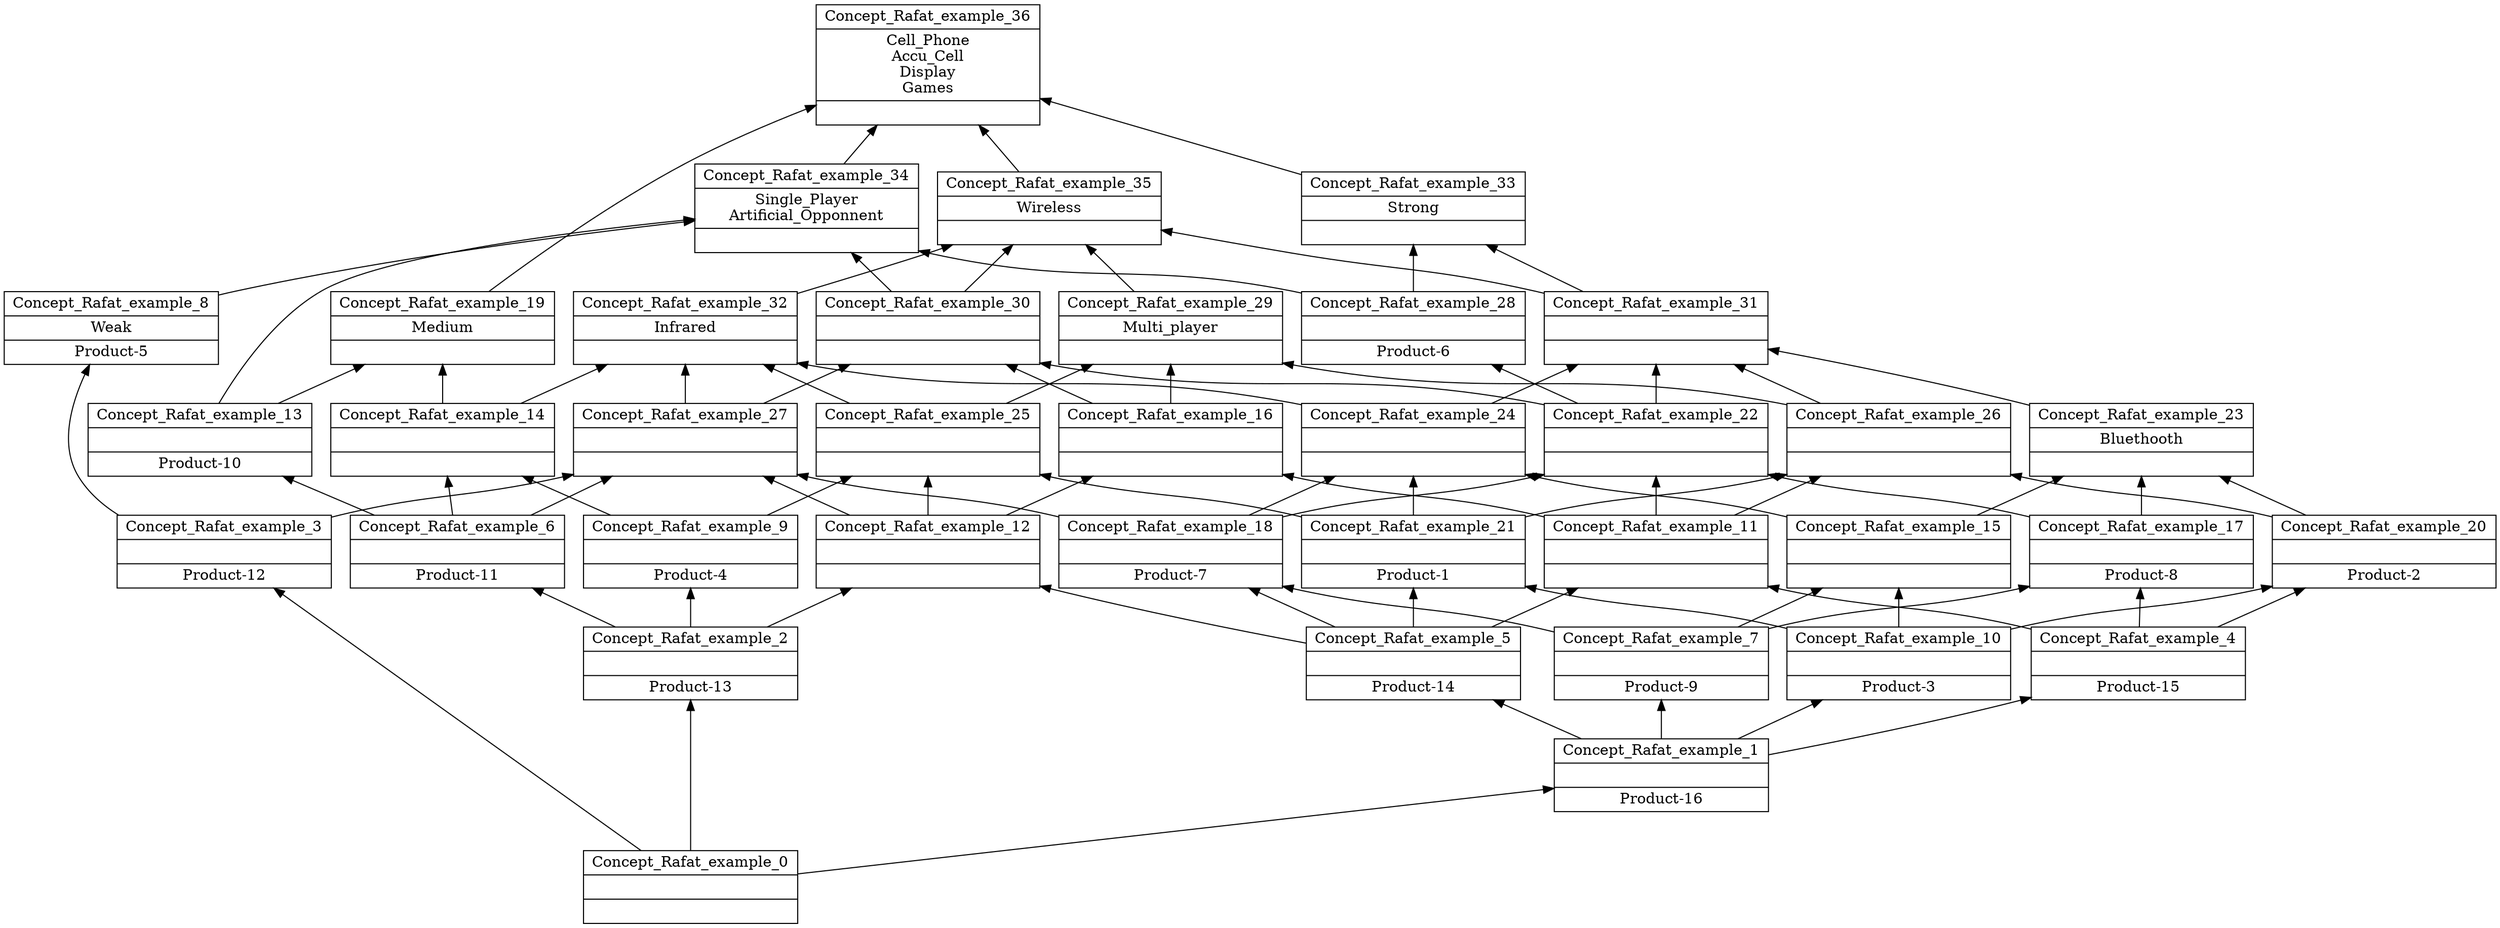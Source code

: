 digraph G { 
	rankdir=BT;
subgraph Rafat_example { 
label="Rafat_example";
1 [shape=record,label="{Concept_Rafat_example_36|Cell_Phone\nAccu_Cell\nDisplay\nGames\n|}"];
2 [shape=record,label="{Concept_Rafat_example_35|Wireless\n|}"];
3 [shape=record,label="{Concept_Rafat_example_32|Infrared\n|}"];
4 [shape=record,label="{Concept_Rafat_example_15||}"];
5 [shape=record,label="{Concept_Rafat_example_23|Bluethooth\n|}"];
6 [shape=record,label="{Concept_Rafat_example_24||}"];
7 [shape=record,label="{Concept_Rafat_example_31||}"];
8 [shape=record,label="{Concept_Rafat_example_33|Strong\n|}"];
9 [shape=record,label="{Concept_Rafat_example_0||}"];
10 [shape=record,label="{Concept_Rafat_example_14||}"];
11 [shape=record,label="{Concept_Rafat_example_19|Medium\n|}"];
12 [shape=record,label="{Concept_Rafat_example_3||Product-12\n}"];
13 [shape=record,label="{Concept_Rafat_example_8|Weak\n|Product-5\n}"];
14 [shape=record,label="{Concept_Rafat_example_10||Product-3\n}"];
15 [shape=record,label="{Concept_Rafat_example_21||Product-1\n}"];
16 [shape=record,label="{Concept_Rafat_example_9||Product-4\n}"];
17 [shape=record,label="{Concept_Rafat_example_25||}"];
18 [shape=record,label="{Concept_Rafat_example_20||Product-2\n}"];
19 [shape=record,label="{Concept_Rafat_example_26||}"];
20 [shape=record,label="{Concept_Rafat_example_29|Multi_player\n|}"];
21 [shape=record,label="{Concept_Rafat_example_2||Product-13\n}"];
22 [shape=record,label="{Concept_Rafat_example_6||Product-11\n}"];
23 [shape=record,label="{Concept_Rafat_example_13||Product-10\n}"];
24 [shape=record,label="{Concept_Rafat_example_1||Product-16\n}"];
25 [shape=record,label="{Concept_Rafat_example_5||Product-14\n}"];
26 [shape=record,label="{Concept_Rafat_example_7||Product-9\n}"];
27 [shape=record,label="{Concept_Rafat_example_18||Product-7\n}"];
28 [shape=record,label="{Concept_Rafat_example_12||}"];
29 [shape=record,label="{Concept_Rafat_example_27||}"];
30 [shape=record,label="{Concept_Rafat_example_4||Product-15\n}"];
31 [shape=record,label="{Concept_Rafat_example_17||Product-8\n}"];
32 [shape=record,label="{Concept_Rafat_example_11||}"];
33 [shape=record,label="{Concept_Rafat_example_22||}"];
34 [shape=record,label="{Concept_Rafat_example_16||}"];
35 [shape=record,label="{Concept_Rafat_example_30||}"];
36 [shape=record,label="{Concept_Rafat_example_28||Product-6\n}"];
37 [shape=record,label="{Concept_Rafat_example_34|Single_Player\nArtificial_Opponnent\n|}"];
	11 -> 1
	37 -> 1
	2 -> 1
	8 -> 1
	3 -> 2
	35 -> 2
	7 -> 2
	20 -> 2
	6 -> 3
	17 -> 3
	10 -> 3
	29 -> 3
	14 -> 4
	26 -> 4
	18 -> 5
	4 -> 5
	31 -> 5
	15 -> 6
	4 -> 6
	27 -> 6
	6 -> 7
	33 -> 7
	5 -> 7
	19 -> 7
	7 -> 8
	36 -> 8
	16 -> 10
	22 -> 10
	10 -> 11
	23 -> 11
	9 -> 12
	12 -> 13
	24 -> 14
	14 -> 15
	25 -> 15
	21 -> 16
	15 -> 17
	16 -> 17
	28 -> 17
	14 -> 18
	30 -> 18
	15 -> 19
	18 -> 19
	32 -> 19
	17 -> 20
	19 -> 20
	34 -> 20
	9 -> 21
	21 -> 22
	22 -> 23
	9 -> 24
	24 -> 25
	24 -> 26
	25 -> 27
	26 -> 27
	25 -> 28
	21 -> 28
	27 -> 29
	28 -> 29
	22 -> 29
	12 -> 29
	24 -> 30
	30 -> 31
	26 -> 31
	25 -> 32
	30 -> 32
	27 -> 33
	31 -> 33
	32 -> 33
	28 -> 34
	32 -> 34
	29 -> 35
	33 -> 35
	34 -> 35
	33 -> 36
	23 -> 37
	13 -> 37
	35 -> 37
	36 -> 37
}
}